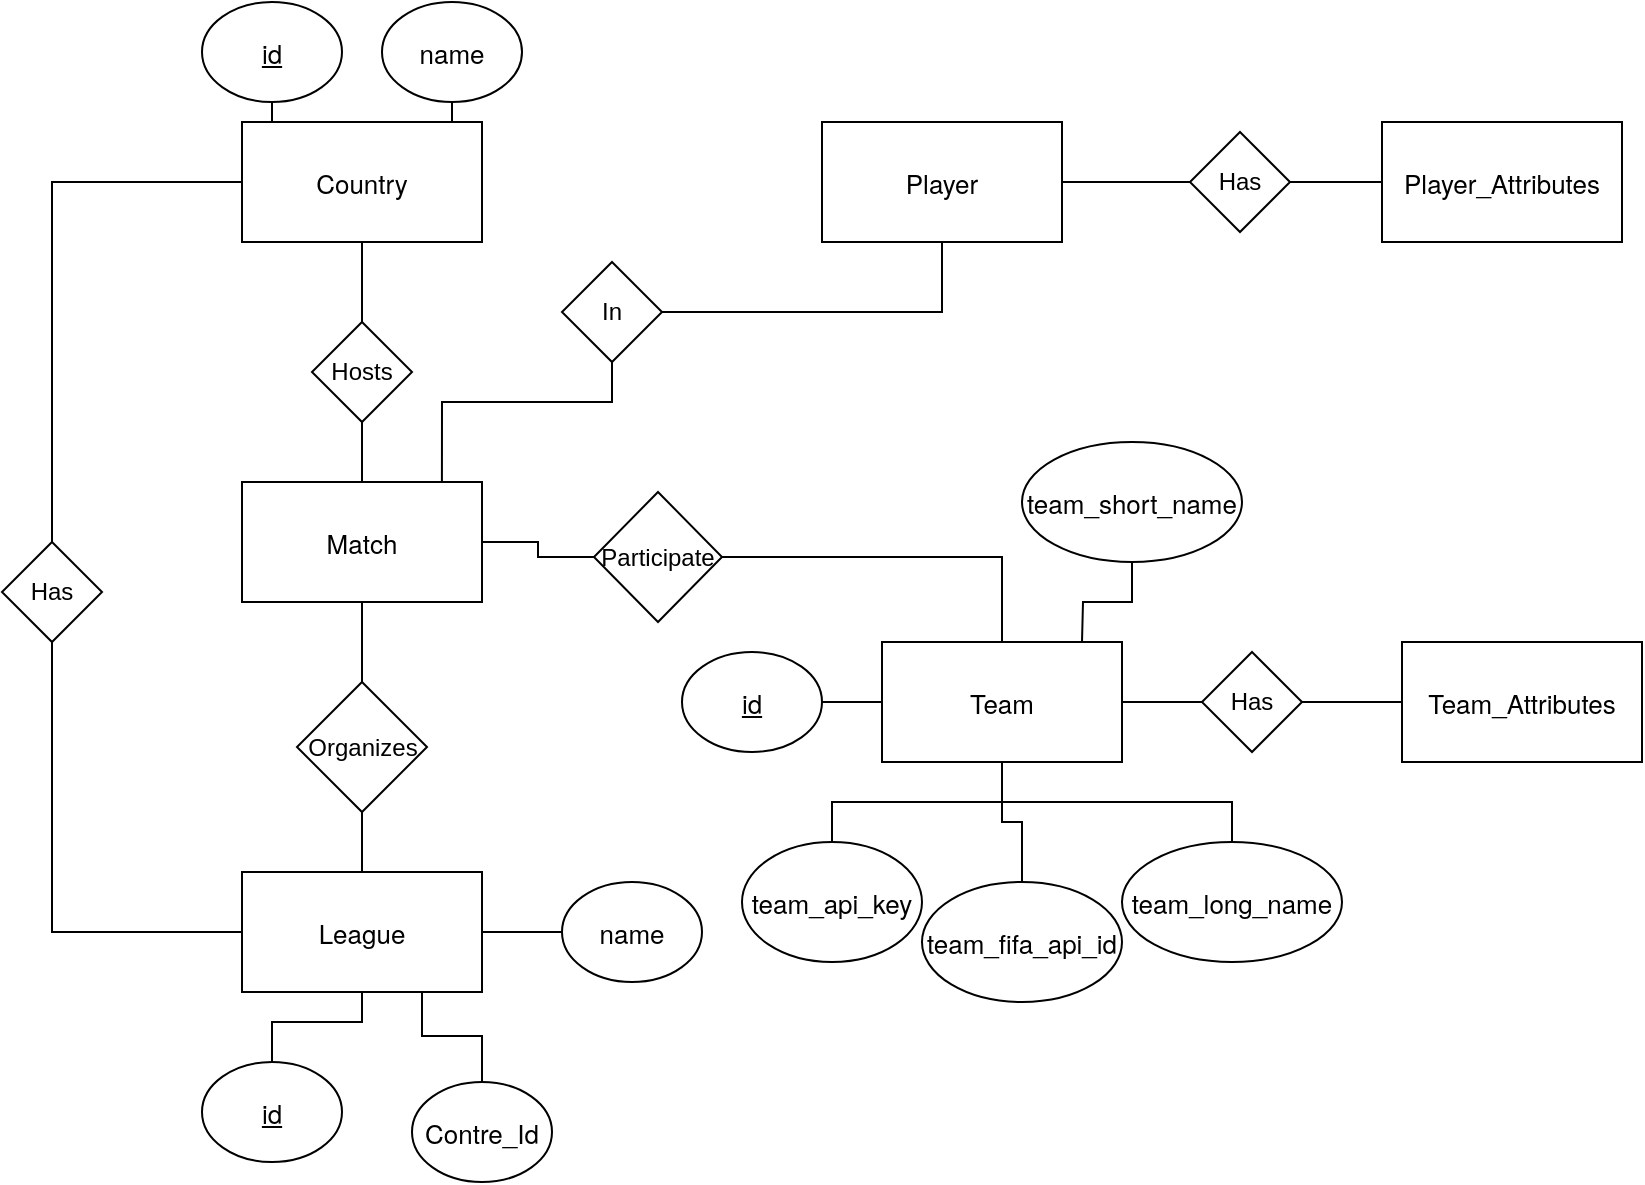 <mxfile version="26.0.16">
  <diagram name="Page-1" id="OA3iveXcaDU1x4uG2Ehj">
    <mxGraphModel dx="681" dy="462" grid="1" gridSize="10" guides="1" tooltips="1" connect="1" arrows="1" fold="1" page="1" pageScale="1" pageWidth="1100" pageHeight="850" background="#FFFFFF" math="0" shadow="0">
      <root>
        <mxCell id="0" />
        <mxCell id="1" parent="0" />
        <mxCell id="9fTh9ANXRrdNOfxA_5ho-1" value="&lt;p style=&quot;margin: 0.0px 0.0px 0.0px 0.0px; font: 13.0px &#39;Helvetica Neue&#39;&quot;&gt;Country&lt;/p&gt;" style="rounded=0;whiteSpace=wrap;html=1;" vertex="1" parent="1">
          <mxGeometry x="160" y="60" width="120" height="60" as="geometry" />
        </mxCell>
        <mxCell id="9fTh9ANXRrdNOfxA_5ho-2" value="&lt;p style=&quot;margin: 0px; font-style: normal; font-variant-caps: normal; font-stretch: normal; font-size: 13px; line-height: normal; font-family: &amp;quot;Helvetica Neue&amp;quot;; font-size-adjust: none; font-kerning: auto; font-variant-alternates: normal; font-variant-ligatures: normal; font-variant-numeric: normal; font-variant-east-asian: normal; font-variant-position: normal; font-variant-emoji: normal; font-feature-settings: normal; font-optical-sizing: auto; font-variation-settings: normal;&quot;&gt;Match&lt;/p&gt;" style="rounded=0;whiteSpace=wrap;html=1;" vertex="1" parent="1">
          <mxGeometry x="160" y="240" width="120" height="60" as="geometry" />
        </mxCell>
        <mxCell id="9fTh9ANXRrdNOfxA_5ho-3" value="&lt;p style=&quot;margin: 0px; font-style: normal; font-variant-caps: normal; font-stretch: normal; font-size: 13px; line-height: normal; font-family: &amp;quot;Helvetica Neue&amp;quot;; font-size-adjust: none; font-kerning: auto; font-variant-alternates: normal; font-variant-ligatures: normal; font-variant-numeric: normal; font-variant-east-asian: normal; font-variant-position: normal; font-variant-emoji: normal; font-feature-settings: normal; font-optical-sizing: auto; font-variation-settings: normal;&quot;&gt;Team_Attributes&lt;/p&gt;" style="whiteSpace=wrap;html=1;" vertex="1" parent="1">
          <mxGeometry x="740" y="320" width="120" height="60" as="geometry" />
        </mxCell>
        <mxCell id="9fTh9ANXRrdNOfxA_5ho-5" value="&lt;p style=&quot;margin: 0px; font-style: normal; font-variant-caps: normal; font-stretch: normal; font-size: 13px; line-height: normal; font-family: &amp;quot;Helvetica Neue&amp;quot;; font-size-adjust: none; font-kerning: auto; font-variant-alternates: normal; font-variant-ligatures: normal; font-variant-numeric: normal; font-variant-east-asian: normal; font-variant-position: normal; font-variant-emoji: normal; font-feature-settings: normal; font-optical-sizing: auto; font-variation-settings: normal;&quot;&gt;League&lt;/p&gt;" style="whiteSpace=wrap;html=1;" vertex="1" parent="1">
          <mxGeometry x="160" y="435" width="120" height="60" as="geometry" />
        </mxCell>
        <mxCell id="9fTh9ANXRrdNOfxA_5ho-6" value="&lt;p style=&quot;margin: 0px; font-style: normal; font-variant-caps: normal; font-stretch: normal; font-size: 13px; line-height: normal; font-family: &amp;quot;Helvetica Neue&amp;quot;; font-size-adjust: none; font-kerning: auto; font-variant-alternates: normal; font-variant-ligatures: normal; font-variant-numeric: normal; font-variant-east-asian: normal; font-variant-position: normal; font-variant-emoji: normal; font-feature-settings: normal; font-optical-sizing: auto; font-variation-settings: normal;&quot;&gt;Player&lt;/p&gt;" style="whiteSpace=wrap;html=1;" vertex="1" parent="1">
          <mxGeometry x="450" y="60" width="120" height="60" as="geometry" />
        </mxCell>
        <mxCell id="9fTh9ANXRrdNOfxA_5ho-8" value="&lt;p style=&quot;margin: 0px; font-style: normal; font-variant-caps: normal; font-stretch: normal; font-size: 13px; line-height: normal; font-family: &amp;quot;Helvetica Neue&amp;quot;; font-size-adjust: none; font-kerning: auto; font-variant-alternates: normal; font-variant-ligatures: normal; font-variant-numeric: normal; font-variant-east-asian: normal; font-variant-position: normal; font-variant-emoji: normal; font-feature-settings: normal; font-optical-sizing: auto; font-variation-settings: normal;&quot;&gt;Team&lt;/p&gt;" style="whiteSpace=wrap;html=1;" vertex="1" parent="1">
          <mxGeometry x="480" y="320" width="120" height="60" as="geometry" />
        </mxCell>
        <mxCell id="9fTh9ANXRrdNOfxA_5ho-13" value="" style="edgeStyle=orthogonalEdgeStyle;rounded=0;orthogonalLoop=1;jettySize=auto;html=1;endArrow=none;startFill=0;" edge="1" parent="1" source="9fTh9ANXRrdNOfxA_5ho-9" target="9fTh9ANXRrdNOfxA_5ho-1">
          <mxGeometry relative="1" as="geometry">
            <Array as="points">
              <mxPoint x="175" y="120" />
              <mxPoint x="175" y="120" />
            </Array>
          </mxGeometry>
        </mxCell>
        <mxCell id="9fTh9ANXRrdNOfxA_5ho-9" value="&lt;p style=&quot;margin: 0.0px 0.0px 0.0px 0.0px; font: 13.0px &#39;Helvetica Neue&#39;&quot;&gt;&lt;u&gt;id&lt;/u&gt;&lt;/p&gt;" style="ellipse;whiteSpace=wrap;html=1;" vertex="1" parent="1">
          <mxGeometry x="140" width="70" height="50" as="geometry" />
        </mxCell>
        <mxCell id="9fTh9ANXRrdNOfxA_5ho-15" value="" style="edgeStyle=orthogonalEdgeStyle;rounded=0;orthogonalLoop=1;jettySize=auto;html=1;endArrow=none;startFill=0;" edge="1" parent="1" source="9fTh9ANXRrdNOfxA_5ho-11" target="9fTh9ANXRrdNOfxA_5ho-1">
          <mxGeometry relative="1" as="geometry">
            <Array as="points">
              <mxPoint x="265" y="120" />
              <mxPoint x="265" y="120" />
            </Array>
          </mxGeometry>
        </mxCell>
        <mxCell id="9fTh9ANXRrdNOfxA_5ho-11" value="&lt;p style=&quot;margin: 0.0px 0.0px 0.0px 0.0px; font: 13.0px &#39;Helvetica Neue&#39;&quot;&gt;name&lt;/p&gt;" style="ellipse;whiteSpace=wrap;html=1;" vertex="1" parent="1">
          <mxGeometry x="230" width="70" height="50" as="geometry" />
        </mxCell>
        <mxCell id="9fTh9ANXRrdNOfxA_5ho-83" value="&lt;p style=&quot;margin: 0px; font-style: normal; font-variant-caps: normal; font-stretch: normal; font-size: 13px; line-height: normal; font-family: &amp;quot;Helvetica Neue&amp;quot;; font-size-adjust: none; font-kerning: auto; font-variant-alternates: normal; font-variant-ligatures: normal; font-variant-numeric: normal; font-variant-east-asian: normal; font-variant-position: normal; font-variant-emoji: normal; font-feature-settings: normal; font-optical-sizing: auto; font-variation-settings: normal;&quot;&gt;Player_Attributes&lt;/p&gt;" style="whiteSpace=wrap;html=1;" vertex="1" parent="1">
          <mxGeometry x="730" y="60" width="120" height="60" as="geometry" />
        </mxCell>
        <mxCell id="9fTh9ANXRrdNOfxA_5ho-89" value="" style="edgeStyle=orthogonalEdgeStyle;rounded=0;orthogonalLoop=1;jettySize=auto;html=1;entryX=0.5;entryY=1;entryDx=0;entryDy=0;endArrow=none;startFill=0;" edge="1" parent="1" source="9fTh9ANXRrdNOfxA_5ho-88" target="9fTh9ANXRrdNOfxA_5ho-1">
          <mxGeometry relative="1" as="geometry">
            <mxPoint x="220" y="140" as="targetPoint" />
          </mxGeometry>
        </mxCell>
        <mxCell id="9fTh9ANXRrdNOfxA_5ho-90" value="" style="edgeStyle=orthogonalEdgeStyle;rounded=0;orthogonalLoop=1;jettySize=auto;html=1;endArrow=none;startFill=0;" edge="1" parent="1" source="9fTh9ANXRrdNOfxA_5ho-88" target="9fTh9ANXRrdNOfxA_5ho-2">
          <mxGeometry relative="1" as="geometry" />
        </mxCell>
        <mxCell id="9fTh9ANXRrdNOfxA_5ho-88" value="Hosts" style="rhombus;whiteSpace=wrap;html=1;" vertex="1" parent="1">
          <mxGeometry x="195" y="160" width="50" height="50" as="geometry" />
        </mxCell>
        <mxCell id="9fTh9ANXRrdNOfxA_5ho-92" value="" style="edgeStyle=orthogonalEdgeStyle;rounded=0;orthogonalLoop=1;jettySize=auto;html=1;endArrow=none;startFill=0;" edge="1" parent="1" source="9fTh9ANXRrdNOfxA_5ho-91" target="9fTh9ANXRrdNOfxA_5ho-2">
          <mxGeometry relative="1" as="geometry" />
        </mxCell>
        <mxCell id="9fTh9ANXRrdNOfxA_5ho-93" value="" style="edgeStyle=orthogonalEdgeStyle;rounded=0;orthogonalLoop=1;jettySize=auto;html=1;endArrow=none;startFill=0;" edge="1" parent="1" source="9fTh9ANXRrdNOfxA_5ho-91" target="9fTh9ANXRrdNOfxA_5ho-5">
          <mxGeometry relative="1" as="geometry" />
        </mxCell>
        <mxCell id="9fTh9ANXRrdNOfxA_5ho-91" value="Organizes" style="rhombus;whiteSpace=wrap;html=1;" vertex="1" parent="1">
          <mxGeometry x="187.5" y="340" width="65" height="65" as="geometry" />
        </mxCell>
        <mxCell id="9fTh9ANXRrdNOfxA_5ho-95" value="" style="edgeStyle=orthogonalEdgeStyle;rounded=0;orthogonalLoop=1;jettySize=auto;html=1;endArrow=none;startFill=0;" edge="1" parent="1" source="9fTh9ANXRrdNOfxA_5ho-94" target="9fTh9ANXRrdNOfxA_5ho-1">
          <mxGeometry relative="1" as="geometry">
            <Array as="points">
              <mxPoint x="65" y="90" />
            </Array>
          </mxGeometry>
        </mxCell>
        <mxCell id="9fTh9ANXRrdNOfxA_5ho-96" value="" style="edgeStyle=orthogonalEdgeStyle;rounded=0;orthogonalLoop=1;jettySize=auto;html=1;endArrow=none;startFill=0;" edge="1" parent="1" source="9fTh9ANXRrdNOfxA_5ho-94" target="9fTh9ANXRrdNOfxA_5ho-5">
          <mxGeometry relative="1" as="geometry">
            <Array as="points">
              <mxPoint x="65" y="465" />
            </Array>
          </mxGeometry>
        </mxCell>
        <mxCell id="9fTh9ANXRrdNOfxA_5ho-94" value="Has" style="rhombus;whiteSpace=wrap;html=1;" vertex="1" parent="1">
          <mxGeometry x="40" y="270" width="50" height="50" as="geometry" />
        </mxCell>
        <mxCell id="9fTh9ANXRrdNOfxA_5ho-98" value="" style="edgeStyle=orthogonalEdgeStyle;rounded=0;orthogonalLoop=1;jettySize=auto;html=1;endArrow=none;startFill=0;" edge="1" parent="1" source="9fTh9ANXRrdNOfxA_5ho-97" target="9fTh9ANXRrdNOfxA_5ho-2">
          <mxGeometry relative="1" as="geometry" />
        </mxCell>
        <mxCell id="9fTh9ANXRrdNOfxA_5ho-99" value="" style="edgeStyle=orthogonalEdgeStyle;rounded=0;orthogonalLoop=1;jettySize=auto;html=1;endArrow=none;startFill=0;" edge="1" parent="1" source="9fTh9ANXRrdNOfxA_5ho-97" target="9fTh9ANXRrdNOfxA_5ho-8">
          <mxGeometry relative="1" as="geometry" />
        </mxCell>
        <mxCell id="9fTh9ANXRrdNOfxA_5ho-97" value="Participate" style="rhombus;whiteSpace=wrap;html=1;" vertex="1" parent="1">
          <mxGeometry x="336" y="245" width="64" height="65" as="geometry" />
        </mxCell>
        <mxCell id="9fTh9ANXRrdNOfxA_5ho-101" value="" style="edgeStyle=orthogonalEdgeStyle;rounded=0;orthogonalLoop=1;jettySize=auto;html=1;entryX=0.833;entryY=0;entryDx=0;entryDy=0;entryPerimeter=0;endArrow=none;startFill=0;" edge="1" parent="1" source="9fTh9ANXRrdNOfxA_5ho-100" target="9fTh9ANXRrdNOfxA_5ho-2">
          <mxGeometry relative="1" as="geometry">
            <Array as="points">
              <mxPoint x="345" y="200" />
              <mxPoint x="260" y="200" />
            </Array>
          </mxGeometry>
        </mxCell>
        <mxCell id="9fTh9ANXRrdNOfxA_5ho-102" value="" style="edgeStyle=orthogonalEdgeStyle;rounded=0;orthogonalLoop=1;jettySize=auto;html=1;endArrow=none;startFill=0;" edge="1" parent="1" source="9fTh9ANXRrdNOfxA_5ho-100" target="9fTh9ANXRrdNOfxA_5ho-6">
          <mxGeometry relative="1" as="geometry" />
        </mxCell>
        <mxCell id="9fTh9ANXRrdNOfxA_5ho-100" value="In" style="rhombus;whiteSpace=wrap;html=1;" vertex="1" parent="1">
          <mxGeometry x="320" y="130" width="50" height="50" as="geometry" />
        </mxCell>
        <mxCell id="9fTh9ANXRrdNOfxA_5ho-107" value="" style="edgeStyle=orthogonalEdgeStyle;rounded=0;orthogonalLoop=1;jettySize=auto;html=1;endArrow=none;startFill=0;" edge="1" parent="1" source="9fTh9ANXRrdNOfxA_5ho-103" target="9fTh9ANXRrdNOfxA_5ho-6">
          <mxGeometry relative="1" as="geometry" />
        </mxCell>
        <mxCell id="9fTh9ANXRrdNOfxA_5ho-108" value="" style="edgeStyle=orthogonalEdgeStyle;rounded=0;orthogonalLoop=1;jettySize=auto;html=1;endArrow=none;startFill=0;" edge="1" parent="1" source="9fTh9ANXRrdNOfxA_5ho-103" target="9fTh9ANXRrdNOfxA_5ho-83">
          <mxGeometry relative="1" as="geometry" />
        </mxCell>
        <mxCell id="9fTh9ANXRrdNOfxA_5ho-103" value="Has" style="rhombus;whiteSpace=wrap;html=1;" vertex="1" parent="1">
          <mxGeometry x="634" y="65" width="50" height="50" as="geometry" />
        </mxCell>
        <mxCell id="9fTh9ANXRrdNOfxA_5ho-105" value="" style="edgeStyle=orthogonalEdgeStyle;rounded=0;orthogonalLoop=1;jettySize=auto;html=1;endArrow=none;startFill=0;" edge="1" parent="1" source="9fTh9ANXRrdNOfxA_5ho-104" target="9fTh9ANXRrdNOfxA_5ho-8">
          <mxGeometry relative="1" as="geometry" />
        </mxCell>
        <mxCell id="9fTh9ANXRrdNOfxA_5ho-106" value="" style="edgeStyle=orthogonalEdgeStyle;rounded=0;orthogonalLoop=1;jettySize=auto;html=1;endArrow=none;startFill=0;" edge="1" parent="1" source="9fTh9ANXRrdNOfxA_5ho-104" target="9fTh9ANXRrdNOfxA_5ho-3">
          <mxGeometry relative="1" as="geometry" />
        </mxCell>
        <mxCell id="9fTh9ANXRrdNOfxA_5ho-104" value="Has" style="rhombus;whiteSpace=wrap;html=1;" vertex="1" parent="1">
          <mxGeometry x="640" y="325" width="50" height="50" as="geometry" />
        </mxCell>
        <mxCell id="9fTh9ANXRrdNOfxA_5ho-116" value="" style="edgeStyle=orthogonalEdgeStyle;rounded=0;orthogonalLoop=1;jettySize=auto;html=1;endArrow=none;startFill=0;" edge="1" parent="1" source="9fTh9ANXRrdNOfxA_5ho-109" target="9fTh9ANXRrdNOfxA_5ho-5">
          <mxGeometry relative="1" as="geometry" />
        </mxCell>
        <mxCell id="9fTh9ANXRrdNOfxA_5ho-109" value="&lt;p style=&quot;margin: 0.0px 0.0px 0.0px 0.0px; font: 13.0px &#39;Helvetica Neue&#39;&quot;&gt;&lt;u&gt;id&lt;/u&gt;&lt;/p&gt;" style="ellipse;whiteSpace=wrap;html=1;" vertex="1" parent="1">
          <mxGeometry x="140" y="530" width="70" height="50" as="geometry" />
        </mxCell>
        <mxCell id="9fTh9ANXRrdNOfxA_5ho-114" value="" style="edgeStyle=orthogonalEdgeStyle;rounded=0;orthogonalLoop=1;jettySize=auto;html=1;endArrow=none;startFill=0;" edge="1" parent="1" source="9fTh9ANXRrdNOfxA_5ho-110" target="9fTh9ANXRrdNOfxA_5ho-5">
          <mxGeometry relative="1" as="geometry">
            <Array as="points">
              <mxPoint x="280" y="517" />
              <mxPoint x="250" y="517" />
            </Array>
          </mxGeometry>
        </mxCell>
        <mxCell id="9fTh9ANXRrdNOfxA_5ho-110" value="&lt;p style=&quot;margin: 0.0px 0.0px 0.0px 0.0px; font: 13.0px &#39;Helvetica Neue&#39;&quot;&gt;Contre_Id&lt;/p&gt;" style="ellipse;whiteSpace=wrap;html=1;" vertex="1" parent="1">
          <mxGeometry x="245" y="540" width="70" height="50" as="geometry" />
        </mxCell>
        <mxCell id="9fTh9ANXRrdNOfxA_5ho-112" value="" style="edgeStyle=orthogonalEdgeStyle;rounded=0;orthogonalLoop=1;jettySize=auto;html=1;endArrow=none;startFill=0;" edge="1" parent="1" source="9fTh9ANXRrdNOfxA_5ho-111" target="9fTh9ANXRrdNOfxA_5ho-5">
          <mxGeometry relative="1" as="geometry" />
        </mxCell>
        <mxCell id="9fTh9ANXRrdNOfxA_5ho-111" value="&lt;p style=&quot;margin: 0.0px 0.0px 0.0px 0.0px; font: 13.0px &#39;Helvetica Neue&#39;&quot;&gt;name&lt;/p&gt;" style="ellipse;whiteSpace=wrap;html=1;" vertex="1" parent="1">
          <mxGeometry x="320" y="440" width="70" height="50" as="geometry" />
        </mxCell>
        <mxCell id="9fTh9ANXRrdNOfxA_5ho-122" value="" style="edgeStyle=orthogonalEdgeStyle;rounded=0;orthogonalLoop=1;jettySize=auto;html=1;endArrow=none;startFill=0;" edge="1" parent="1" source="9fTh9ANXRrdNOfxA_5ho-117" target="9fTh9ANXRrdNOfxA_5ho-8">
          <mxGeometry relative="1" as="geometry" />
        </mxCell>
        <mxCell id="9fTh9ANXRrdNOfxA_5ho-117" value="&lt;p style=&quot;margin: 0px; font-style: normal; font-variant-caps: normal; font-stretch: normal; font-size: 13px; line-height: normal; font-family: &amp;quot;Helvetica Neue&amp;quot;; font-size-adjust: none; font-kerning: auto; font-variant-alternates: normal; font-variant-ligatures: normal; font-variant-numeric: normal; font-variant-east-asian: normal; font-variant-position: normal; font-variant-emoji: normal; font-feature-settings: normal; font-optical-sizing: auto; font-variation-settings: normal;&quot;&gt;team_long_name&lt;/p&gt;" style="ellipse;whiteSpace=wrap;html=1;" vertex="1" parent="1">
          <mxGeometry x="600" y="420" width="110" height="60" as="geometry" />
        </mxCell>
        <mxCell id="9fTh9ANXRrdNOfxA_5ho-120" value="" style="edgeStyle=orthogonalEdgeStyle;rounded=0;orthogonalLoop=1;jettySize=auto;html=1;endArrow=none;startFill=0;" edge="1" parent="1" source="9fTh9ANXRrdNOfxA_5ho-118" target="9fTh9ANXRrdNOfxA_5ho-8">
          <mxGeometry relative="1" as="geometry" />
        </mxCell>
        <mxCell id="9fTh9ANXRrdNOfxA_5ho-118" value="&lt;p style=&quot;margin: 0.0px 0.0px 0.0px 0.0px; font: 13.0px &#39;Helvetica Neue&#39;&quot;&gt;team_api_key&lt;/p&gt;" style="ellipse;whiteSpace=wrap;html=1;" vertex="1" parent="1">
          <mxGeometry x="410" y="420" width="90" height="60" as="geometry" />
        </mxCell>
        <mxCell id="9fTh9ANXRrdNOfxA_5ho-121" value="" style="edgeStyle=orthogonalEdgeStyle;rounded=0;orthogonalLoop=1;jettySize=auto;html=1;endArrow=none;startFill=0;" edge="1" parent="1" source="9fTh9ANXRrdNOfxA_5ho-119" target="9fTh9ANXRrdNOfxA_5ho-8">
          <mxGeometry relative="1" as="geometry" />
        </mxCell>
        <mxCell id="9fTh9ANXRrdNOfxA_5ho-119" value="&lt;p style=&quot;margin: 0px; font-style: normal; font-variant-caps: normal; font-stretch: normal; font-size: 13px; line-height: normal; font-family: &amp;quot;Helvetica Neue&amp;quot;; font-size-adjust: none; font-kerning: auto; font-variant-alternates: normal; font-variant-ligatures: normal; font-variant-numeric: normal; font-variant-east-asian: normal; font-variant-position: normal; font-variant-emoji: normal; font-feature-settings: normal; font-optical-sizing: auto; font-variation-settings: normal;&quot;&gt;team_fifa_api_id&lt;/p&gt;" style="ellipse;whiteSpace=wrap;html=1;" vertex="1" parent="1">
          <mxGeometry x="500" y="440" width="100" height="60" as="geometry" />
        </mxCell>
        <mxCell id="9fTh9ANXRrdNOfxA_5ho-124" value="" style="edgeStyle=orthogonalEdgeStyle;rounded=0;orthogonalLoop=1;jettySize=auto;html=1;endArrow=none;startFill=0;" edge="1" parent="1" source="9fTh9ANXRrdNOfxA_5ho-123">
          <mxGeometry relative="1" as="geometry">
            <mxPoint x="580" y="320" as="targetPoint" />
          </mxGeometry>
        </mxCell>
        <mxCell id="9fTh9ANXRrdNOfxA_5ho-123" value="&lt;p style=&quot;margin: 0px; font-style: normal; font-variant-caps: normal; font-stretch: normal; font-size: 13px; line-height: normal; font-family: &amp;quot;Helvetica Neue&amp;quot;; font-size-adjust: none; font-kerning: auto; font-variant-alternates: normal; font-variant-ligatures: normal; font-variant-numeric: normal; font-variant-east-asian: normal; font-variant-position: normal; font-variant-emoji: normal; font-feature-settings: normal; font-optical-sizing: auto; font-variation-settings: normal;&quot;&gt;team_short_name&lt;/p&gt;" style="ellipse;whiteSpace=wrap;html=1;" vertex="1" parent="1">
          <mxGeometry x="550" y="220" width="110" height="60" as="geometry" />
        </mxCell>
        <mxCell id="9fTh9ANXRrdNOfxA_5ho-126" value="" style="edgeStyle=orthogonalEdgeStyle;rounded=0;orthogonalLoop=1;jettySize=auto;html=1;endArrow=none;startFill=0;" edge="1" parent="1" source="9fTh9ANXRrdNOfxA_5ho-125" target="9fTh9ANXRrdNOfxA_5ho-8">
          <mxGeometry relative="1" as="geometry" />
        </mxCell>
        <mxCell id="9fTh9ANXRrdNOfxA_5ho-125" value="&lt;p style=&quot;margin: 0.0px 0.0px 0.0px 0.0px; font: 13.0px &#39;Helvetica Neue&#39;&quot;&gt;&lt;u&gt;id&lt;/u&gt;&lt;/p&gt;" style="ellipse;whiteSpace=wrap;html=1;" vertex="1" parent="1">
          <mxGeometry x="380" y="325" width="70" height="50" as="geometry" />
        </mxCell>
      </root>
    </mxGraphModel>
  </diagram>
</mxfile>
